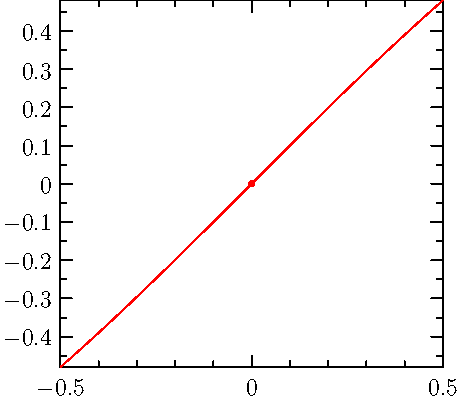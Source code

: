 import graph;

size (0,200);

real f(real x) { return sin(x); }

draw(graph(f,-1/2,1/2),red);
dot((0,0),red);

xaxis(BottomTop,LeftTicks);
yaxis(LeftRight,RightTicks);



